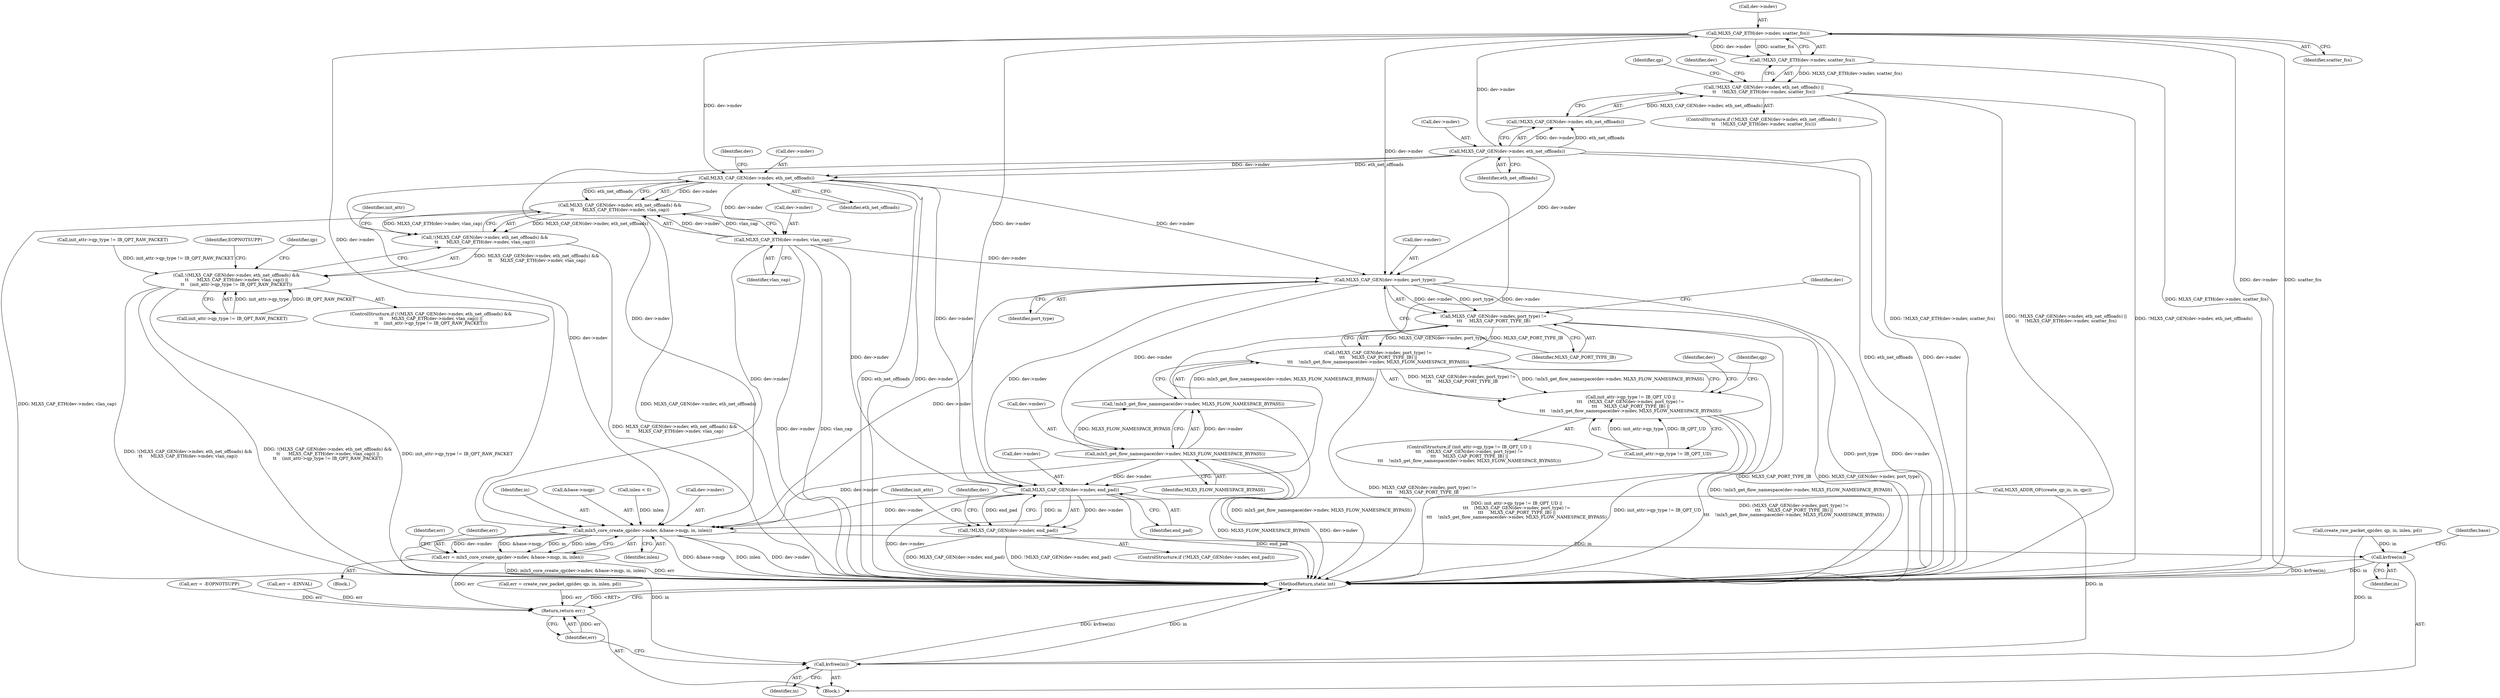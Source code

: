 digraph "0_linux_0625b4ba1a5d4703c7fb01c497bd6c156908af00@pointer" {
"1000332" [label="(Call,MLX5_CAP_ETH(dev->mdev, scatter_fcs))"];
"1000326" [label="(Call,MLX5_CAP_GEN(dev->mdev, eth_net_offloads))"];
"1000331" [label="(Call,!MLX5_CAP_ETH(dev->mdev, scatter_fcs))"];
"1000324" [label="(Call,!MLX5_CAP_GEN(dev->mdev, eth_net_offloads) ||\n\t\t    !MLX5_CAP_ETH(dev->mdev, scatter_fcs))"];
"1000371" [label="(Call,MLX5_CAP_GEN(dev->mdev, eth_net_offloads))"];
"1000370" [label="(Call,MLX5_CAP_GEN(dev->mdev, eth_net_offloads) &&\n\t\t      MLX5_CAP_ETH(dev->mdev, vlan_cap))"];
"1000369" [label="(Call,!(MLX5_CAP_GEN(dev->mdev, eth_net_offloads) &&\n\t\t      MLX5_CAP_ETH(dev->mdev, vlan_cap)))"];
"1000368" [label="(Call,!(MLX5_CAP_GEN(dev->mdev, eth_net_offloads) &&\n\t\t      MLX5_CAP_ETH(dev->mdev, vlan_cap)) ||\n\t\t    (init_attr->qp_type != IB_QPT_RAW_PACKET))"];
"1000376" [label="(Call,MLX5_CAP_ETH(dev->mdev, vlan_cap))"];
"1000502" [label="(Call,MLX5_CAP_GEN(dev->mdev, port_type))"];
"1000501" [label="(Call,MLX5_CAP_GEN(dev->mdev, port_type) !=\n\t\t\t     MLX5_CAP_PORT_TYPE_IB)"];
"1000500" [label="(Call,(MLX5_CAP_GEN(dev->mdev, port_type) !=\n\t\t\t     MLX5_CAP_PORT_TYPE_IB) ||\n\t\t\t    !mlx5_get_flow_namespace(dev->mdev, MLX5_FLOW_NAMESPACE_BYPASS))"];
"1000494" [label="(Call,init_attr->qp_type != IB_QPT_UD ||\n\t\t\t    (MLX5_CAP_GEN(dev->mdev, port_type) !=\n\t\t\t     MLX5_CAP_PORT_TYPE_IB) ||\n\t\t\t    !mlx5_get_flow_namespace(dev->mdev, MLX5_FLOW_NAMESPACE_BYPASS))"];
"1000509" [label="(Call,mlx5_get_flow_namespace(dev->mdev, MLX5_FLOW_NAMESPACE_BYPASS))"];
"1000508" [label="(Call,!mlx5_get_flow_namespace(dev->mdev, MLX5_FLOW_NAMESPACE_BYPASS))"];
"1001217" [label="(Call,MLX5_CAP_GEN(dev->mdev, end_pad))"];
"1001216" [label="(Call,!MLX5_CAP_GEN(dev->mdev, end_pad))"];
"1001305" [label="(Call,mlx5_core_create_qp(dev->mdev, &base->mqp, in, inlen))"];
"1001303" [label="(Call,err = mlx5_core_create_qp(dev->mdev, &base->mqp, in, inlen))"];
"1001426" [label="(Return,return err;)"];
"1001322" [label="(Call,kvfree(in))"];
"1001424" [label="(Call,kvfree(in))"];
"1001313" [label="(Identifier,in)"];
"1000508" [label="(Call,!mlx5_get_flow_namespace(dev->mdev, MLX5_FLOW_NAMESPACE_BYPASS))"];
"1000761" [label="(Call,MLX5_ADDR_OF(create_qp_in, in, qpc))"];
"1000331" [label="(Call,!MLX5_CAP_ETH(dev->mdev, scatter_fcs))"];
"1000388" [label="(Identifier,EOPNOTSUPP)"];
"1000506" [label="(Identifier,port_type)"];
"1000513" [label="(Identifier,MLX5_FLOW_NAMESPACE_BYPASS)"];
"1000391" [label="(Identifier,qp)"];
"1000516" [label="(Identifier,dev)"];
"1000371" [label="(Call,MLX5_CAP_GEN(dev->mdev, eth_net_offloads))"];
"1000502" [label="(Call,MLX5_CAP_GEN(dev->mdev, port_type))"];
"1001305" [label="(Call,mlx5_core_create_qp(dev->mdev, &base->mqp, in, inlen))"];
"1001235" [label="(Identifier,init_attr)"];
"1000370" [label="(Call,MLX5_CAP_GEN(dev->mdev, eth_net_offloads) &&\n\t\t      MLX5_CAP_ETH(dev->mdev, vlan_cap))"];
"1001293" [label="(Call,err = create_raw_packet_qp(dev, qp, in, inlen, pd))"];
"1001217" [label="(Call,MLX5_CAP_GEN(dev->mdev, end_pad))"];
"1000324" [label="(Call,!MLX5_CAP_GEN(dev->mdev, eth_net_offloads) ||\n\t\t    !MLX5_CAP_ETH(dev->mdev, scatter_fcs))"];
"1001303" [label="(Call,err = mlx5_core_create_qp(dev->mdev, &base->mqp, in, inlen))"];
"1001424" [label="(Call,kvfree(in))"];
"1001224" [label="(Identifier,dev)"];
"1001218" [label="(Call,dev->mdev)"];
"1001309" [label="(Call,&base->mqp)"];
"1000377" [label="(Call,dev->mdev)"];
"1001252" [label="(Call,inlen < 0)"];
"1000503" [label="(Call,dev->mdev)"];
"1000507" [label="(Identifier,MLX5_CAP_PORT_TYPE_IB)"];
"1001322" [label="(Call,kvfree(in))"];
"1000383" [label="(Identifier,init_attr)"];
"1000378" [label="(Identifier,dev)"];
"1001314" [label="(Identifier,inlen)"];
"1000311" [label="(Call,init_attr->qp_type != IB_QPT_RAW_PACKET)"];
"1000493" [label="(ControlStructure,if (init_attr->qp_type != IB_QPT_UD ||\n\t\t\t    (MLX5_CAP_GEN(dev->mdev, port_type) !=\n\t\t\t     MLX5_CAP_PORT_TYPE_IB) ||\n\t\t\t    !mlx5_get_flow_namespace(dev->mdev, MLX5_FLOW_NAMESPACE_BYPASS)))"];
"1001316" [label="(Identifier,err)"];
"1001326" [label="(Identifier,base)"];
"1000372" [label="(Call,dev->mdev)"];
"1000375" [label="(Identifier,eth_net_offloads)"];
"1001304" [label="(Identifier,err)"];
"1000336" [label="(Identifier,scatter_fcs)"];
"1000346" [label="(Identifier,qp)"];
"1000325" [label="(Call,!MLX5_CAP_GEN(dev->mdev, eth_net_offloads))"];
"1000501" [label="(Call,MLX5_CAP_GEN(dev->mdev, port_type) !=\n\t\t\t     MLX5_CAP_PORT_TYPE_IB)"];
"1000500" [label="(Call,(MLX5_CAP_GEN(dev->mdev, port_type) !=\n\t\t\t     MLX5_CAP_PORT_TYPE_IB) ||\n\t\t\t    !mlx5_get_flow_namespace(dev->mdev, MLX5_FLOW_NAMESPACE_BYPASS))"];
"1000495" [label="(Call,init_attr->qp_type != IB_QPT_UD)"];
"1001295" [label="(Call,create_raw_packet_qp(dev, qp, in, inlen, pd))"];
"1000376" [label="(Call,MLX5_CAP_ETH(dev->mdev, vlan_cap))"];
"1001425" [label="(Identifier,in)"];
"1000380" [label="(Identifier,vlan_cap)"];
"1000494" [label="(Call,init_attr->qp_type != IB_QPT_UD ||\n\t\t\t    (MLX5_CAP_GEN(dev->mdev, port_type) !=\n\t\t\t     MLX5_CAP_PORT_TYPE_IB) ||\n\t\t\t    !mlx5_get_flow_namespace(dev->mdev, MLX5_FLOW_NAMESPACE_BYPASS))"];
"1001306" [label="(Call,dev->mdev)"];
"1001427" [label="(Identifier,err)"];
"1000327" [label="(Call,dev->mdev)"];
"1000339" [label="(Identifier,dev)"];
"1001302" [label="(Block,)"];
"1001323" [label="(Identifier,in)"];
"1001221" [label="(Identifier,end_pad)"];
"1001216" [label="(Call,!MLX5_CAP_GEN(dev->mdev, end_pad))"];
"1000509" [label="(Call,mlx5_get_flow_namespace(dev->mdev, MLX5_FLOW_NAMESPACE_BYPASS))"];
"1000367" [label="(ControlStructure,if (!(MLX5_CAP_GEN(dev->mdev, eth_net_offloads) &&\n\t\t      MLX5_CAP_ETH(dev->mdev, vlan_cap)) ||\n\t\t    (init_attr->qp_type != IB_QPT_RAW_PACKET)))"];
"1001226" [label="(Call,err = -EOPNOTSUPP)"];
"1000523" [label="(Identifier,qp)"];
"1000323" [label="(ControlStructure,if (!MLX5_CAP_GEN(dev->mdev, eth_net_offloads) ||\n\t\t    !MLX5_CAP_ETH(dev->mdev, scatter_fcs)))"];
"1001428" [label="(MethodReturn,static int)"];
"1001256" [label="(Call,err = -EINVAL)"];
"1000326" [label="(Call,MLX5_CAP_GEN(dev->mdev, eth_net_offloads))"];
"1000369" [label="(Call,!(MLX5_CAP_GEN(dev->mdev, eth_net_offloads) &&\n\t\t      MLX5_CAP_ETH(dev->mdev, vlan_cap)))"];
"1000111" [label="(Block,)"];
"1000381" [label="(Call,init_attr->qp_type != IB_QPT_RAW_PACKET)"];
"1000511" [label="(Identifier,dev)"];
"1001215" [label="(ControlStructure,if (!MLX5_CAP_GEN(dev->mdev, end_pad)))"];
"1000368" [label="(Call,!(MLX5_CAP_GEN(dev->mdev, eth_net_offloads) &&\n\t\t      MLX5_CAP_ETH(dev->mdev, vlan_cap)) ||\n\t\t    (init_attr->qp_type != IB_QPT_RAW_PACKET))"];
"1000330" [label="(Identifier,eth_net_offloads)"];
"1000332" [label="(Call,MLX5_CAP_ETH(dev->mdev, scatter_fcs))"];
"1000510" [label="(Call,dev->mdev)"];
"1000333" [label="(Call,dev->mdev)"];
"1001426" [label="(Return,return err;)"];
"1000332" -> "1000331"  [label="AST: "];
"1000332" -> "1000336"  [label="CFG: "];
"1000333" -> "1000332"  [label="AST: "];
"1000336" -> "1000332"  [label="AST: "];
"1000331" -> "1000332"  [label="CFG: "];
"1000332" -> "1001428"  [label="DDG: dev->mdev"];
"1000332" -> "1001428"  [label="DDG: scatter_fcs"];
"1000332" -> "1000331"  [label="DDG: dev->mdev"];
"1000332" -> "1000331"  [label="DDG: scatter_fcs"];
"1000326" -> "1000332"  [label="DDG: dev->mdev"];
"1000332" -> "1000371"  [label="DDG: dev->mdev"];
"1000332" -> "1000502"  [label="DDG: dev->mdev"];
"1000332" -> "1001217"  [label="DDG: dev->mdev"];
"1000332" -> "1001305"  [label="DDG: dev->mdev"];
"1000326" -> "1000325"  [label="AST: "];
"1000326" -> "1000330"  [label="CFG: "];
"1000327" -> "1000326"  [label="AST: "];
"1000330" -> "1000326"  [label="AST: "];
"1000325" -> "1000326"  [label="CFG: "];
"1000326" -> "1001428"  [label="DDG: eth_net_offloads"];
"1000326" -> "1001428"  [label="DDG: dev->mdev"];
"1000326" -> "1000325"  [label="DDG: dev->mdev"];
"1000326" -> "1000325"  [label="DDG: eth_net_offloads"];
"1000326" -> "1000371"  [label="DDG: dev->mdev"];
"1000326" -> "1000371"  [label="DDG: eth_net_offloads"];
"1000326" -> "1000502"  [label="DDG: dev->mdev"];
"1000326" -> "1001217"  [label="DDG: dev->mdev"];
"1000326" -> "1001305"  [label="DDG: dev->mdev"];
"1000331" -> "1000324"  [label="AST: "];
"1000324" -> "1000331"  [label="CFG: "];
"1000331" -> "1001428"  [label="DDG: MLX5_CAP_ETH(dev->mdev, scatter_fcs)"];
"1000331" -> "1000324"  [label="DDG: MLX5_CAP_ETH(dev->mdev, scatter_fcs)"];
"1000324" -> "1000323"  [label="AST: "];
"1000324" -> "1000325"  [label="CFG: "];
"1000325" -> "1000324"  [label="AST: "];
"1000339" -> "1000324"  [label="CFG: "];
"1000346" -> "1000324"  [label="CFG: "];
"1000324" -> "1001428"  [label="DDG: !MLX5_CAP_ETH(dev->mdev, scatter_fcs)"];
"1000324" -> "1001428"  [label="DDG: !MLX5_CAP_GEN(dev->mdev, eth_net_offloads) ||\n\t\t    !MLX5_CAP_ETH(dev->mdev, scatter_fcs)"];
"1000324" -> "1001428"  [label="DDG: !MLX5_CAP_GEN(dev->mdev, eth_net_offloads)"];
"1000325" -> "1000324"  [label="DDG: MLX5_CAP_GEN(dev->mdev, eth_net_offloads)"];
"1000371" -> "1000370"  [label="AST: "];
"1000371" -> "1000375"  [label="CFG: "];
"1000372" -> "1000371"  [label="AST: "];
"1000375" -> "1000371"  [label="AST: "];
"1000378" -> "1000371"  [label="CFG: "];
"1000370" -> "1000371"  [label="CFG: "];
"1000371" -> "1001428"  [label="DDG: eth_net_offloads"];
"1000371" -> "1001428"  [label="DDG: dev->mdev"];
"1000371" -> "1000370"  [label="DDG: dev->mdev"];
"1000371" -> "1000370"  [label="DDG: eth_net_offloads"];
"1000371" -> "1000376"  [label="DDG: dev->mdev"];
"1000371" -> "1000502"  [label="DDG: dev->mdev"];
"1000371" -> "1001217"  [label="DDG: dev->mdev"];
"1000371" -> "1001305"  [label="DDG: dev->mdev"];
"1000370" -> "1000369"  [label="AST: "];
"1000370" -> "1000376"  [label="CFG: "];
"1000376" -> "1000370"  [label="AST: "];
"1000369" -> "1000370"  [label="CFG: "];
"1000370" -> "1001428"  [label="DDG: MLX5_CAP_ETH(dev->mdev, vlan_cap)"];
"1000370" -> "1001428"  [label="DDG: MLX5_CAP_GEN(dev->mdev, eth_net_offloads)"];
"1000370" -> "1000369"  [label="DDG: MLX5_CAP_GEN(dev->mdev, eth_net_offloads)"];
"1000370" -> "1000369"  [label="DDG: MLX5_CAP_ETH(dev->mdev, vlan_cap)"];
"1000376" -> "1000370"  [label="DDG: dev->mdev"];
"1000376" -> "1000370"  [label="DDG: vlan_cap"];
"1000369" -> "1000368"  [label="AST: "];
"1000383" -> "1000369"  [label="CFG: "];
"1000368" -> "1000369"  [label="CFG: "];
"1000369" -> "1001428"  [label="DDG: MLX5_CAP_GEN(dev->mdev, eth_net_offloads) &&\n\t\t      MLX5_CAP_ETH(dev->mdev, vlan_cap)"];
"1000369" -> "1000368"  [label="DDG: MLX5_CAP_GEN(dev->mdev, eth_net_offloads) &&\n\t\t      MLX5_CAP_ETH(dev->mdev, vlan_cap)"];
"1000368" -> "1000367"  [label="AST: "];
"1000368" -> "1000381"  [label="CFG: "];
"1000381" -> "1000368"  [label="AST: "];
"1000388" -> "1000368"  [label="CFG: "];
"1000391" -> "1000368"  [label="CFG: "];
"1000368" -> "1001428"  [label="DDG: !(MLX5_CAP_GEN(dev->mdev, eth_net_offloads) &&\n\t\t      MLX5_CAP_ETH(dev->mdev, vlan_cap))"];
"1000368" -> "1001428"  [label="DDG: !(MLX5_CAP_GEN(dev->mdev, eth_net_offloads) &&\n\t\t      MLX5_CAP_ETH(dev->mdev, vlan_cap)) ||\n\t\t    (init_attr->qp_type != IB_QPT_RAW_PACKET)"];
"1000368" -> "1001428"  [label="DDG: init_attr->qp_type != IB_QPT_RAW_PACKET"];
"1000381" -> "1000368"  [label="DDG: init_attr->qp_type"];
"1000381" -> "1000368"  [label="DDG: IB_QPT_RAW_PACKET"];
"1000311" -> "1000368"  [label="DDG: init_attr->qp_type != IB_QPT_RAW_PACKET"];
"1000376" -> "1000380"  [label="CFG: "];
"1000377" -> "1000376"  [label="AST: "];
"1000380" -> "1000376"  [label="AST: "];
"1000376" -> "1001428"  [label="DDG: dev->mdev"];
"1000376" -> "1001428"  [label="DDG: vlan_cap"];
"1000376" -> "1000502"  [label="DDG: dev->mdev"];
"1000376" -> "1001217"  [label="DDG: dev->mdev"];
"1000376" -> "1001305"  [label="DDG: dev->mdev"];
"1000502" -> "1000501"  [label="AST: "];
"1000502" -> "1000506"  [label="CFG: "];
"1000503" -> "1000502"  [label="AST: "];
"1000506" -> "1000502"  [label="AST: "];
"1000507" -> "1000502"  [label="CFG: "];
"1000502" -> "1001428"  [label="DDG: port_type"];
"1000502" -> "1001428"  [label="DDG: dev->mdev"];
"1000502" -> "1000501"  [label="DDG: dev->mdev"];
"1000502" -> "1000501"  [label="DDG: port_type"];
"1000502" -> "1000509"  [label="DDG: dev->mdev"];
"1000502" -> "1001217"  [label="DDG: dev->mdev"];
"1000502" -> "1001305"  [label="DDG: dev->mdev"];
"1000501" -> "1000500"  [label="AST: "];
"1000501" -> "1000507"  [label="CFG: "];
"1000507" -> "1000501"  [label="AST: "];
"1000511" -> "1000501"  [label="CFG: "];
"1000500" -> "1000501"  [label="CFG: "];
"1000501" -> "1001428"  [label="DDG: MLX5_CAP_PORT_TYPE_IB"];
"1000501" -> "1001428"  [label="DDG: MLX5_CAP_GEN(dev->mdev, port_type)"];
"1000501" -> "1000500"  [label="DDG: MLX5_CAP_GEN(dev->mdev, port_type)"];
"1000501" -> "1000500"  [label="DDG: MLX5_CAP_PORT_TYPE_IB"];
"1000500" -> "1000494"  [label="AST: "];
"1000500" -> "1000508"  [label="CFG: "];
"1000508" -> "1000500"  [label="AST: "];
"1000494" -> "1000500"  [label="CFG: "];
"1000500" -> "1001428"  [label="DDG: MLX5_CAP_GEN(dev->mdev, port_type) !=\n\t\t\t     MLX5_CAP_PORT_TYPE_IB"];
"1000500" -> "1001428"  [label="DDG: !mlx5_get_flow_namespace(dev->mdev, MLX5_FLOW_NAMESPACE_BYPASS)"];
"1000500" -> "1000494"  [label="DDG: MLX5_CAP_GEN(dev->mdev, port_type) !=\n\t\t\t     MLX5_CAP_PORT_TYPE_IB"];
"1000500" -> "1000494"  [label="DDG: !mlx5_get_flow_namespace(dev->mdev, MLX5_FLOW_NAMESPACE_BYPASS)"];
"1000508" -> "1000500"  [label="DDG: mlx5_get_flow_namespace(dev->mdev, MLX5_FLOW_NAMESPACE_BYPASS)"];
"1000494" -> "1000493"  [label="AST: "];
"1000494" -> "1000495"  [label="CFG: "];
"1000495" -> "1000494"  [label="AST: "];
"1000516" -> "1000494"  [label="CFG: "];
"1000523" -> "1000494"  [label="CFG: "];
"1000494" -> "1001428"  [label="DDG: init_attr->qp_type != IB_QPT_UD ||\n\t\t\t    (MLX5_CAP_GEN(dev->mdev, port_type) !=\n\t\t\t     MLX5_CAP_PORT_TYPE_IB) ||\n\t\t\t    !mlx5_get_flow_namespace(dev->mdev, MLX5_FLOW_NAMESPACE_BYPASS)"];
"1000494" -> "1001428"  [label="DDG: init_attr->qp_type != IB_QPT_UD"];
"1000494" -> "1001428"  [label="DDG: (MLX5_CAP_GEN(dev->mdev, port_type) !=\n\t\t\t     MLX5_CAP_PORT_TYPE_IB) ||\n\t\t\t    !mlx5_get_flow_namespace(dev->mdev, MLX5_FLOW_NAMESPACE_BYPASS)"];
"1000495" -> "1000494"  [label="DDG: init_attr->qp_type"];
"1000495" -> "1000494"  [label="DDG: IB_QPT_UD"];
"1000509" -> "1000508"  [label="AST: "];
"1000509" -> "1000513"  [label="CFG: "];
"1000510" -> "1000509"  [label="AST: "];
"1000513" -> "1000509"  [label="AST: "];
"1000508" -> "1000509"  [label="CFG: "];
"1000509" -> "1001428"  [label="DDG: MLX5_FLOW_NAMESPACE_BYPASS"];
"1000509" -> "1001428"  [label="DDG: dev->mdev"];
"1000509" -> "1000508"  [label="DDG: dev->mdev"];
"1000509" -> "1000508"  [label="DDG: MLX5_FLOW_NAMESPACE_BYPASS"];
"1000509" -> "1001217"  [label="DDG: dev->mdev"];
"1000509" -> "1001305"  [label="DDG: dev->mdev"];
"1000508" -> "1001428"  [label="DDG: mlx5_get_flow_namespace(dev->mdev, MLX5_FLOW_NAMESPACE_BYPASS)"];
"1001217" -> "1001216"  [label="AST: "];
"1001217" -> "1001221"  [label="CFG: "];
"1001218" -> "1001217"  [label="AST: "];
"1001221" -> "1001217"  [label="AST: "];
"1001216" -> "1001217"  [label="CFG: "];
"1001217" -> "1001428"  [label="DDG: end_pad"];
"1001217" -> "1001428"  [label="DDG: dev->mdev"];
"1001217" -> "1001216"  [label="DDG: dev->mdev"];
"1001217" -> "1001216"  [label="DDG: end_pad"];
"1001217" -> "1001305"  [label="DDG: dev->mdev"];
"1001216" -> "1001215"  [label="AST: "];
"1001224" -> "1001216"  [label="CFG: "];
"1001235" -> "1001216"  [label="CFG: "];
"1001216" -> "1001428"  [label="DDG: !MLX5_CAP_GEN(dev->mdev, end_pad)"];
"1001216" -> "1001428"  [label="DDG: MLX5_CAP_GEN(dev->mdev, end_pad)"];
"1001305" -> "1001303"  [label="AST: "];
"1001305" -> "1001314"  [label="CFG: "];
"1001306" -> "1001305"  [label="AST: "];
"1001309" -> "1001305"  [label="AST: "];
"1001313" -> "1001305"  [label="AST: "];
"1001314" -> "1001305"  [label="AST: "];
"1001303" -> "1001305"  [label="CFG: "];
"1001305" -> "1001428"  [label="DDG: &base->mqp"];
"1001305" -> "1001428"  [label="DDG: inlen"];
"1001305" -> "1001428"  [label="DDG: dev->mdev"];
"1001305" -> "1001303"  [label="DDG: dev->mdev"];
"1001305" -> "1001303"  [label="DDG: &base->mqp"];
"1001305" -> "1001303"  [label="DDG: in"];
"1001305" -> "1001303"  [label="DDG: inlen"];
"1000761" -> "1001305"  [label="DDG: in"];
"1001252" -> "1001305"  [label="DDG: inlen"];
"1001305" -> "1001322"  [label="DDG: in"];
"1001305" -> "1001424"  [label="DDG: in"];
"1001303" -> "1001302"  [label="AST: "];
"1001304" -> "1001303"  [label="AST: "];
"1001316" -> "1001303"  [label="CFG: "];
"1001303" -> "1001428"  [label="DDG: err"];
"1001303" -> "1001428"  [label="DDG: mlx5_core_create_qp(dev->mdev, &base->mqp, in, inlen)"];
"1001303" -> "1001426"  [label="DDG: err"];
"1001426" -> "1000111"  [label="AST: "];
"1001426" -> "1001427"  [label="CFG: "];
"1001427" -> "1001426"  [label="AST: "];
"1001428" -> "1001426"  [label="CFG: "];
"1001426" -> "1001428"  [label="DDG: <RET>"];
"1001427" -> "1001426"  [label="DDG: err"];
"1001256" -> "1001426"  [label="DDG: err"];
"1001293" -> "1001426"  [label="DDG: err"];
"1001226" -> "1001426"  [label="DDG: err"];
"1001322" -> "1000111"  [label="AST: "];
"1001322" -> "1001323"  [label="CFG: "];
"1001323" -> "1001322"  [label="AST: "];
"1001326" -> "1001322"  [label="CFG: "];
"1001322" -> "1001428"  [label="DDG: kvfree(in)"];
"1001322" -> "1001428"  [label="DDG: in"];
"1001295" -> "1001322"  [label="DDG: in"];
"1001424" -> "1000111"  [label="AST: "];
"1001424" -> "1001425"  [label="CFG: "];
"1001425" -> "1001424"  [label="AST: "];
"1001427" -> "1001424"  [label="CFG: "];
"1001424" -> "1001428"  [label="DDG: in"];
"1001424" -> "1001428"  [label="DDG: kvfree(in)"];
"1000761" -> "1001424"  [label="DDG: in"];
"1001295" -> "1001424"  [label="DDG: in"];
}
